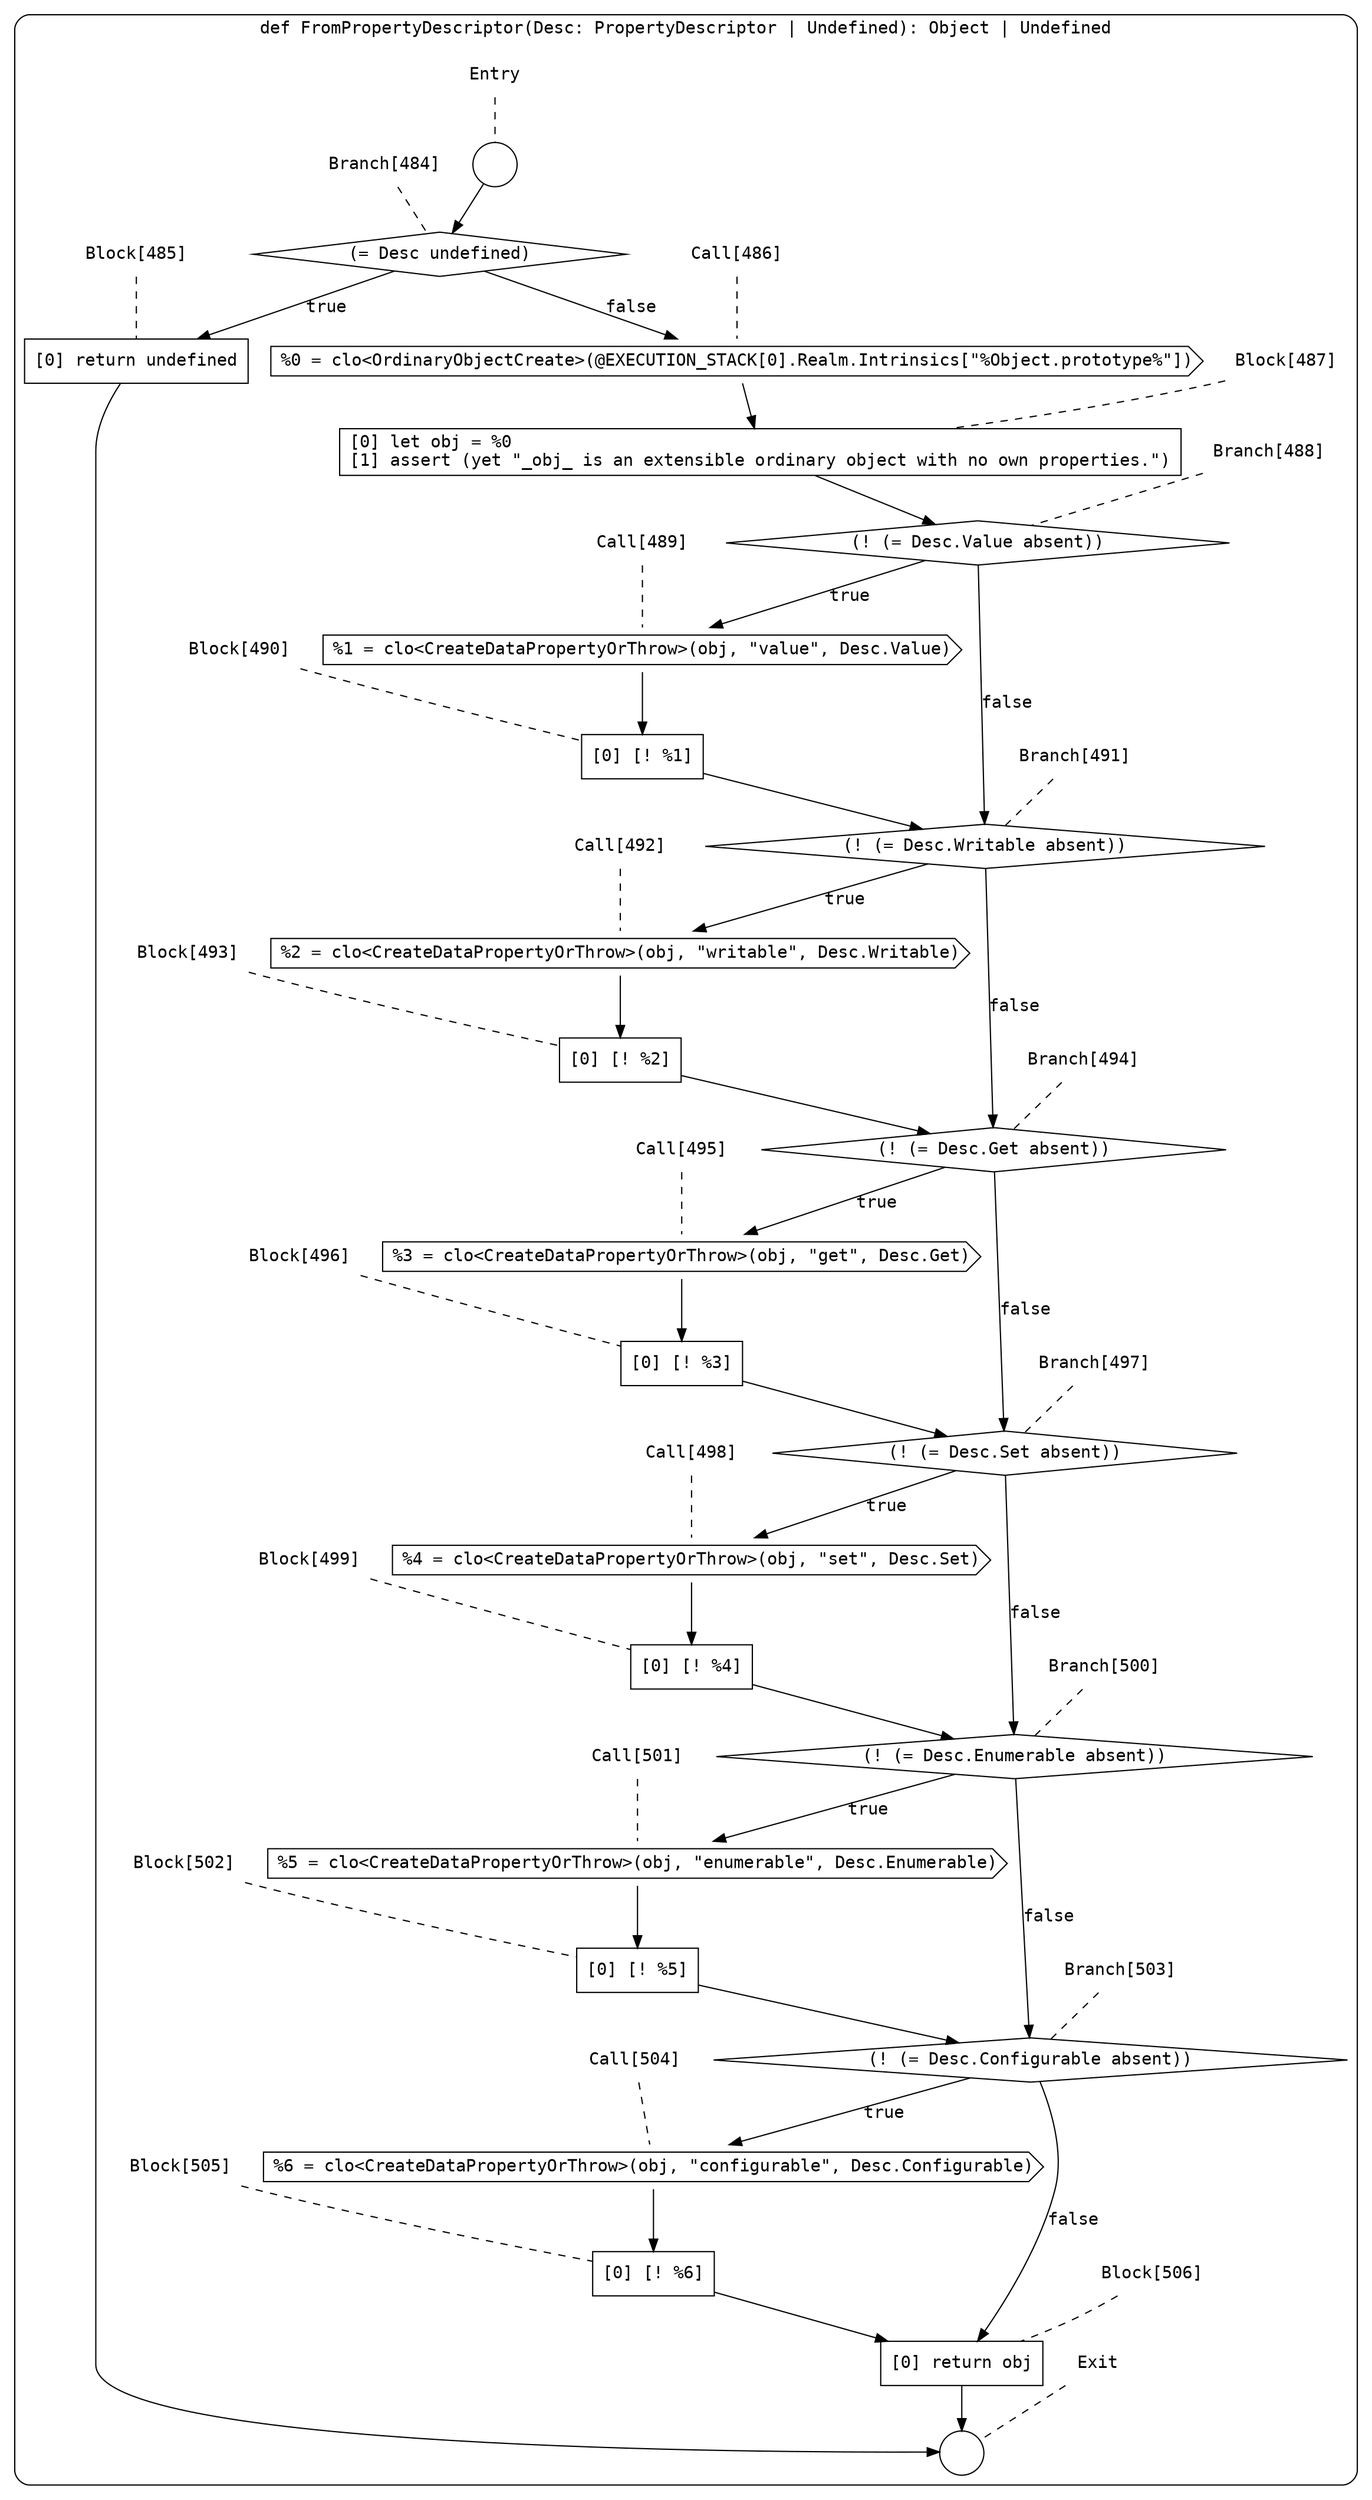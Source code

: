 digraph {
  graph [fontname = "Consolas"]
  node [fontname = "Consolas"]
  edge [fontname = "Consolas"]
  subgraph cluster70 {
    label = "def FromPropertyDescriptor(Desc: PropertyDescriptor | Undefined): Object | Undefined"
    style = rounded
    cluster70_entry_name [shape=none, label=<<font color="black">Entry</font>>]
    cluster70_entry_name -> cluster70_entry [arrowhead=none, color="black", style=dashed]
    cluster70_entry [shape=circle label=" " color="black" fillcolor="white" style=filled]
    cluster70_entry -> node484 [color="black"]
    cluster70_exit_name [shape=none, label=<<font color="black">Exit</font>>]
    cluster70_exit_name -> cluster70_exit [arrowhead=none, color="black", style=dashed]
    cluster70_exit [shape=circle label=" " color="black" fillcolor="white" style=filled]
    node484_name [shape=none, label=<<font color="black">Branch[484]</font>>]
    node484_name -> node484 [arrowhead=none, color="black", style=dashed]
    node484 [shape=diamond, label=<<font color="black">(= Desc undefined)</font>> color="black" fillcolor="white", style=filled]
    node484 -> node485 [label=<<font color="black">true</font>> color="black"]
    node484 -> node486 [label=<<font color="black">false</font>> color="black"]
    node485_name [shape=none, label=<<font color="black">Block[485]</font>>]
    node485_name -> node485 [arrowhead=none, color="black", style=dashed]
    node485 [shape=box, label=<<font color="black">[0] return undefined<BR ALIGN="LEFT"/></font>> color="black" fillcolor="white", style=filled]
    node485 -> cluster70_exit [color="black"]
    node486_name [shape=none, label=<<font color="black">Call[486]</font>>]
    node486_name -> node486 [arrowhead=none, color="black", style=dashed]
    node486 [shape=cds, label=<<font color="black">%0 = clo&lt;OrdinaryObjectCreate&gt;(@EXECUTION_STACK[0].Realm.Intrinsics[&quot;%Object.prototype%&quot;])</font>> color="black" fillcolor="white", style=filled]
    node486 -> node487 [color="black"]
    node487_name [shape=none, label=<<font color="black">Block[487]</font>>]
    node487_name -> node487 [arrowhead=none, color="black", style=dashed]
    node487 [shape=box, label=<<font color="black">[0] let obj = %0<BR ALIGN="LEFT"/>[1] assert (yet &quot;_obj_ is an extensible ordinary object with no own properties.&quot;)<BR ALIGN="LEFT"/></font>> color="black" fillcolor="white", style=filled]
    node487 -> node488 [color="black"]
    node488_name [shape=none, label=<<font color="black">Branch[488]</font>>]
    node488_name -> node488 [arrowhead=none, color="black", style=dashed]
    node488 [shape=diamond, label=<<font color="black">(! (= Desc.Value absent))</font>> color="black" fillcolor="white", style=filled]
    node488 -> node489 [label=<<font color="black">true</font>> color="black"]
    node488 -> node491 [label=<<font color="black">false</font>> color="black"]
    node489_name [shape=none, label=<<font color="black">Call[489]</font>>]
    node489_name -> node489 [arrowhead=none, color="black", style=dashed]
    node489 [shape=cds, label=<<font color="black">%1 = clo&lt;CreateDataPropertyOrThrow&gt;(obj, &quot;value&quot;, Desc.Value)</font>> color="black" fillcolor="white", style=filled]
    node489 -> node490 [color="black"]
    node491_name [shape=none, label=<<font color="black">Branch[491]</font>>]
    node491_name -> node491 [arrowhead=none, color="black", style=dashed]
    node491 [shape=diamond, label=<<font color="black">(! (= Desc.Writable absent))</font>> color="black" fillcolor="white", style=filled]
    node491 -> node492 [label=<<font color="black">true</font>> color="black"]
    node491 -> node494 [label=<<font color="black">false</font>> color="black"]
    node490_name [shape=none, label=<<font color="black">Block[490]</font>>]
    node490_name -> node490 [arrowhead=none, color="black", style=dashed]
    node490 [shape=box, label=<<font color="black">[0] [! %1]<BR ALIGN="LEFT"/></font>> color="black" fillcolor="white", style=filled]
    node490 -> node491 [color="black"]
    node492_name [shape=none, label=<<font color="black">Call[492]</font>>]
    node492_name -> node492 [arrowhead=none, color="black", style=dashed]
    node492 [shape=cds, label=<<font color="black">%2 = clo&lt;CreateDataPropertyOrThrow&gt;(obj, &quot;writable&quot;, Desc.Writable)</font>> color="black" fillcolor="white", style=filled]
    node492 -> node493 [color="black"]
    node494_name [shape=none, label=<<font color="black">Branch[494]</font>>]
    node494_name -> node494 [arrowhead=none, color="black", style=dashed]
    node494 [shape=diamond, label=<<font color="black">(! (= Desc.Get absent))</font>> color="black" fillcolor="white", style=filled]
    node494 -> node495 [label=<<font color="black">true</font>> color="black"]
    node494 -> node497 [label=<<font color="black">false</font>> color="black"]
    node493_name [shape=none, label=<<font color="black">Block[493]</font>>]
    node493_name -> node493 [arrowhead=none, color="black", style=dashed]
    node493 [shape=box, label=<<font color="black">[0] [! %2]<BR ALIGN="LEFT"/></font>> color="black" fillcolor="white", style=filled]
    node493 -> node494 [color="black"]
    node495_name [shape=none, label=<<font color="black">Call[495]</font>>]
    node495_name -> node495 [arrowhead=none, color="black", style=dashed]
    node495 [shape=cds, label=<<font color="black">%3 = clo&lt;CreateDataPropertyOrThrow&gt;(obj, &quot;get&quot;, Desc.Get)</font>> color="black" fillcolor="white", style=filled]
    node495 -> node496 [color="black"]
    node497_name [shape=none, label=<<font color="black">Branch[497]</font>>]
    node497_name -> node497 [arrowhead=none, color="black", style=dashed]
    node497 [shape=diamond, label=<<font color="black">(! (= Desc.Set absent))</font>> color="black" fillcolor="white", style=filled]
    node497 -> node498 [label=<<font color="black">true</font>> color="black"]
    node497 -> node500 [label=<<font color="black">false</font>> color="black"]
    node496_name [shape=none, label=<<font color="black">Block[496]</font>>]
    node496_name -> node496 [arrowhead=none, color="black", style=dashed]
    node496 [shape=box, label=<<font color="black">[0] [! %3]<BR ALIGN="LEFT"/></font>> color="black" fillcolor="white", style=filled]
    node496 -> node497 [color="black"]
    node498_name [shape=none, label=<<font color="black">Call[498]</font>>]
    node498_name -> node498 [arrowhead=none, color="black", style=dashed]
    node498 [shape=cds, label=<<font color="black">%4 = clo&lt;CreateDataPropertyOrThrow&gt;(obj, &quot;set&quot;, Desc.Set)</font>> color="black" fillcolor="white", style=filled]
    node498 -> node499 [color="black"]
    node500_name [shape=none, label=<<font color="black">Branch[500]</font>>]
    node500_name -> node500 [arrowhead=none, color="black", style=dashed]
    node500 [shape=diamond, label=<<font color="black">(! (= Desc.Enumerable absent))</font>> color="black" fillcolor="white", style=filled]
    node500 -> node501 [label=<<font color="black">true</font>> color="black"]
    node500 -> node503 [label=<<font color="black">false</font>> color="black"]
    node499_name [shape=none, label=<<font color="black">Block[499]</font>>]
    node499_name -> node499 [arrowhead=none, color="black", style=dashed]
    node499 [shape=box, label=<<font color="black">[0] [! %4]<BR ALIGN="LEFT"/></font>> color="black" fillcolor="white", style=filled]
    node499 -> node500 [color="black"]
    node501_name [shape=none, label=<<font color="black">Call[501]</font>>]
    node501_name -> node501 [arrowhead=none, color="black", style=dashed]
    node501 [shape=cds, label=<<font color="black">%5 = clo&lt;CreateDataPropertyOrThrow&gt;(obj, &quot;enumerable&quot;, Desc.Enumerable)</font>> color="black" fillcolor="white", style=filled]
    node501 -> node502 [color="black"]
    node503_name [shape=none, label=<<font color="black">Branch[503]</font>>]
    node503_name -> node503 [arrowhead=none, color="black", style=dashed]
    node503 [shape=diamond, label=<<font color="black">(! (= Desc.Configurable absent))</font>> color="black" fillcolor="white", style=filled]
    node503 -> node504 [label=<<font color="black">true</font>> color="black"]
    node503 -> node506 [label=<<font color="black">false</font>> color="black"]
    node502_name [shape=none, label=<<font color="black">Block[502]</font>>]
    node502_name -> node502 [arrowhead=none, color="black", style=dashed]
    node502 [shape=box, label=<<font color="black">[0] [! %5]<BR ALIGN="LEFT"/></font>> color="black" fillcolor="white", style=filled]
    node502 -> node503 [color="black"]
    node504_name [shape=none, label=<<font color="black">Call[504]</font>>]
    node504_name -> node504 [arrowhead=none, color="black", style=dashed]
    node504 [shape=cds, label=<<font color="black">%6 = clo&lt;CreateDataPropertyOrThrow&gt;(obj, &quot;configurable&quot;, Desc.Configurable)</font>> color="black" fillcolor="white", style=filled]
    node504 -> node505 [color="black"]
    node506_name [shape=none, label=<<font color="black">Block[506]</font>>]
    node506_name -> node506 [arrowhead=none, color="black", style=dashed]
    node506 [shape=box, label=<<font color="black">[0] return obj<BR ALIGN="LEFT"/></font>> color="black" fillcolor="white", style=filled]
    node506 -> cluster70_exit [color="black"]
    node505_name [shape=none, label=<<font color="black">Block[505]</font>>]
    node505_name -> node505 [arrowhead=none, color="black", style=dashed]
    node505 [shape=box, label=<<font color="black">[0] [! %6]<BR ALIGN="LEFT"/></font>> color="black" fillcolor="white", style=filled]
    node505 -> node506 [color="black"]
  }
}